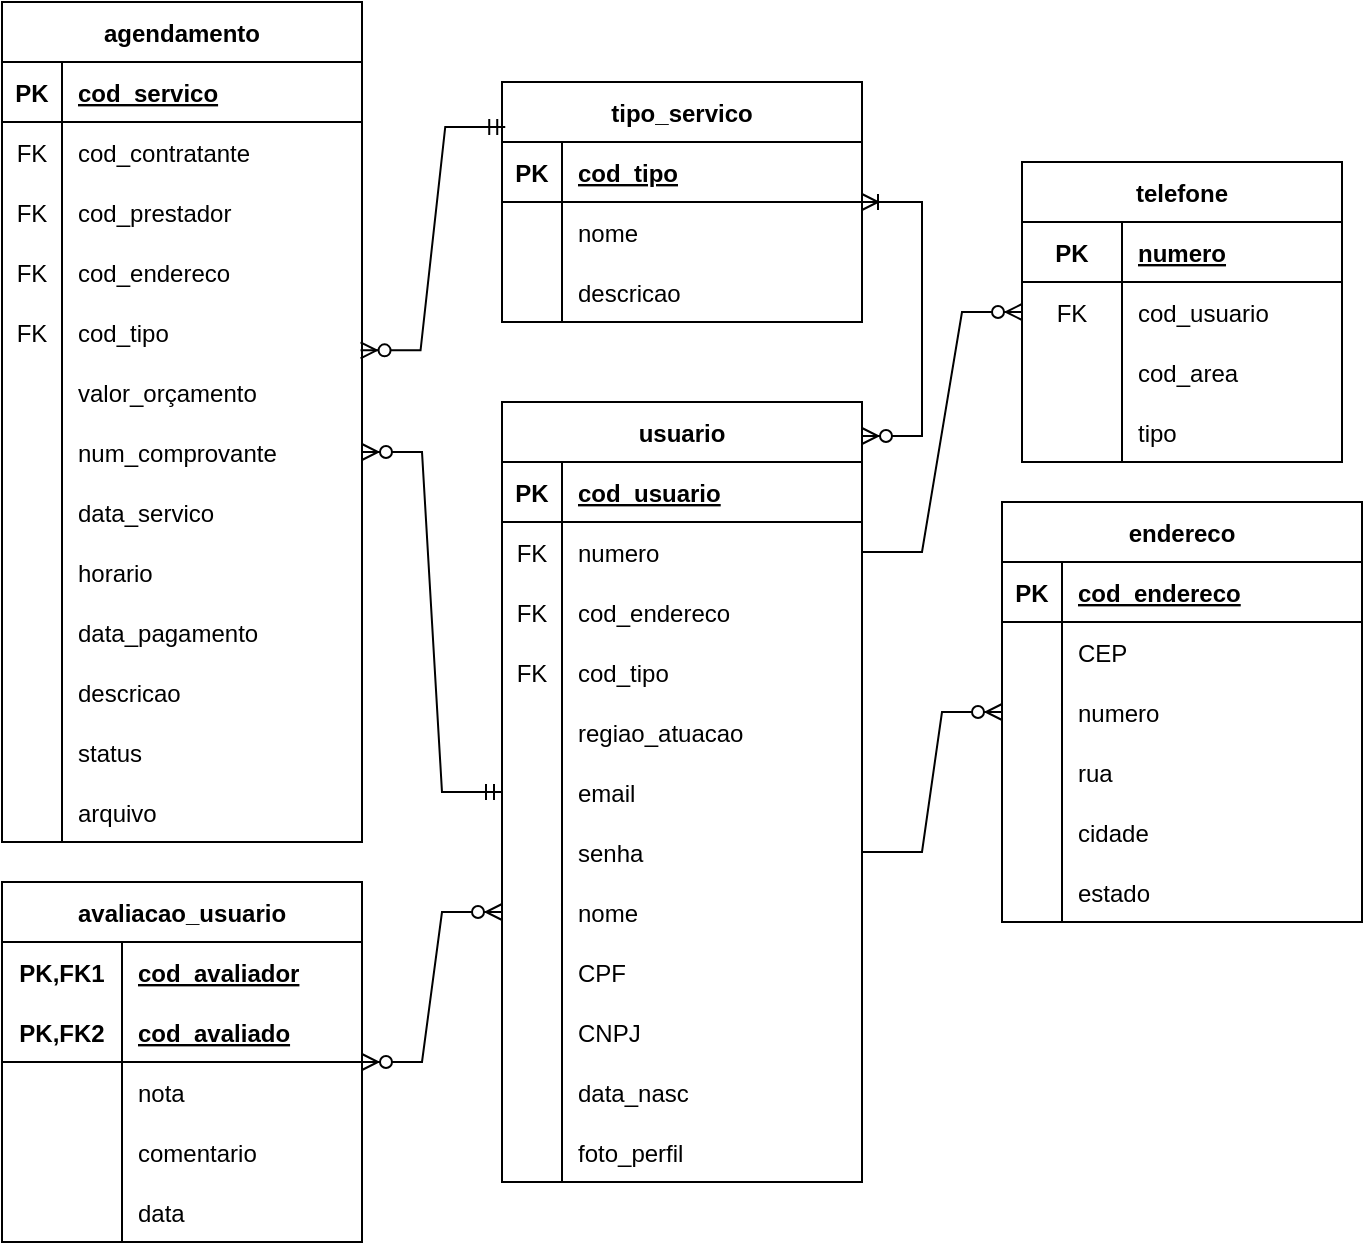 <mxfile version="18.0.0" type="device"><diagram id="b1sKheOsUd1lOZ2wM0m6" name="Page-1"><mxGraphModel dx="827" dy="444" grid="1" gridSize="10" guides="1" tooltips="1" connect="1" arrows="1" fold="1" page="1" pageScale="1" pageWidth="827" pageHeight="1169" math="0" shadow="0"><root><mxCell id="0"/><mxCell id="1" parent="0"/><mxCell id="pniWSD-3qMrDyCypkLPD-97" value="usuario" style="shape=table;startSize=30;container=1;collapsible=1;childLayout=tableLayout;fixedRows=1;rowLines=0;fontStyle=1;align=center;resizeLast=1;" parent="1" vertex="1"><mxGeometry x="290" y="280" width="180" height="390" as="geometry"/></mxCell><mxCell id="pniWSD-3qMrDyCypkLPD-98" value="" style="shape=tableRow;horizontal=0;startSize=0;swimlaneHead=0;swimlaneBody=0;fillColor=none;collapsible=0;dropTarget=0;points=[[0,0.5],[1,0.5]];portConstraint=eastwest;top=0;left=0;right=0;bottom=1;" parent="pniWSD-3qMrDyCypkLPD-97" vertex="1"><mxGeometry y="30" width="180" height="30" as="geometry"/></mxCell><mxCell id="pniWSD-3qMrDyCypkLPD-99" value="PK" style="shape=partialRectangle;connectable=0;fillColor=none;top=0;left=0;bottom=0;right=0;fontStyle=1;overflow=hidden;" parent="pniWSD-3qMrDyCypkLPD-98" vertex="1"><mxGeometry width="30" height="30" as="geometry"><mxRectangle width="30" height="30" as="alternateBounds"/></mxGeometry></mxCell><mxCell id="pniWSD-3qMrDyCypkLPD-100" value="cod_usuario" style="shape=partialRectangle;connectable=0;fillColor=none;top=0;left=0;bottom=0;right=0;align=left;spacingLeft=6;fontStyle=5;overflow=hidden;" parent="pniWSD-3qMrDyCypkLPD-98" vertex="1"><mxGeometry x="30" width="150" height="30" as="geometry"><mxRectangle width="150" height="30" as="alternateBounds"/></mxGeometry></mxCell><mxCell id="-JTJqXgcD60b8W5LfD1--32" value="" style="shape=tableRow;horizontal=0;startSize=0;swimlaneHead=0;swimlaneBody=0;fillColor=none;collapsible=0;dropTarget=0;points=[[0,0.5],[1,0.5]];portConstraint=eastwest;top=0;left=0;right=0;bottom=0;" parent="pniWSD-3qMrDyCypkLPD-97" vertex="1"><mxGeometry y="60" width="180" height="30" as="geometry"/></mxCell><mxCell id="-JTJqXgcD60b8W5LfD1--33" value="FK" style="shape=partialRectangle;connectable=0;fillColor=none;top=0;left=0;bottom=0;right=0;editable=1;overflow=hidden;" parent="-JTJqXgcD60b8W5LfD1--32" vertex="1"><mxGeometry width="30" height="30" as="geometry"><mxRectangle width="30" height="30" as="alternateBounds"/></mxGeometry></mxCell><mxCell id="-JTJqXgcD60b8W5LfD1--34" value="numero" style="shape=partialRectangle;connectable=0;fillColor=none;top=0;left=0;bottom=0;right=0;align=left;spacingLeft=6;overflow=hidden;" parent="-JTJqXgcD60b8W5LfD1--32" vertex="1"><mxGeometry x="30" width="150" height="30" as="geometry"><mxRectangle width="150" height="30" as="alternateBounds"/></mxGeometry></mxCell><mxCell id="-JTJqXgcD60b8W5LfD1--35" value="" style="shape=tableRow;horizontal=0;startSize=0;swimlaneHead=0;swimlaneBody=0;fillColor=none;collapsible=0;dropTarget=0;points=[[0,0.5],[1,0.5]];portConstraint=eastwest;top=0;left=0;right=0;bottom=0;" parent="pniWSD-3qMrDyCypkLPD-97" vertex="1"><mxGeometry y="90" width="180" height="30" as="geometry"/></mxCell><mxCell id="-JTJqXgcD60b8W5LfD1--36" value="FK" style="shape=partialRectangle;connectable=0;fillColor=none;top=0;left=0;bottom=0;right=0;editable=1;overflow=hidden;" parent="-JTJqXgcD60b8W5LfD1--35" vertex="1"><mxGeometry width="30" height="30" as="geometry"><mxRectangle width="30" height="30" as="alternateBounds"/></mxGeometry></mxCell><mxCell id="-JTJqXgcD60b8W5LfD1--37" value="cod_endereco" style="shape=partialRectangle;connectable=0;fillColor=none;top=0;left=0;bottom=0;right=0;align=left;spacingLeft=6;overflow=hidden;" parent="-JTJqXgcD60b8W5LfD1--35" vertex="1"><mxGeometry x="30" width="150" height="30" as="geometry"><mxRectangle width="150" height="30" as="alternateBounds"/></mxGeometry></mxCell><mxCell id="IehGaFI98dNFQbprOIty-49" value="" style="shape=tableRow;horizontal=0;startSize=0;swimlaneHead=0;swimlaneBody=0;fillColor=none;collapsible=0;dropTarget=0;points=[[0,0.5],[1,0.5]];portConstraint=eastwest;top=0;left=0;right=0;bottom=0;" parent="pniWSD-3qMrDyCypkLPD-97" vertex="1"><mxGeometry y="120" width="180" height="30" as="geometry"/></mxCell><mxCell id="IehGaFI98dNFQbprOIty-50" value="FK" style="shape=partialRectangle;connectable=0;fillColor=none;top=0;left=0;bottom=0;right=0;editable=1;overflow=hidden;" parent="IehGaFI98dNFQbprOIty-49" vertex="1"><mxGeometry width="30" height="30" as="geometry"><mxRectangle width="30" height="30" as="alternateBounds"/></mxGeometry></mxCell><mxCell id="IehGaFI98dNFQbprOIty-51" value="cod_tipo" style="shape=partialRectangle;connectable=0;fillColor=none;top=0;left=0;bottom=0;right=0;align=left;spacingLeft=6;overflow=hidden;" parent="IehGaFI98dNFQbprOIty-49" vertex="1"><mxGeometry x="30" width="150" height="30" as="geometry"><mxRectangle width="150" height="30" as="alternateBounds"/></mxGeometry></mxCell><mxCell id="pniWSD-3qMrDyCypkLPD-101" value="" style="shape=tableRow;horizontal=0;startSize=0;swimlaneHead=0;swimlaneBody=0;fillColor=none;collapsible=0;dropTarget=0;points=[[0,0.5],[1,0.5]];portConstraint=eastwest;top=0;left=0;right=0;bottom=0;" parent="pniWSD-3qMrDyCypkLPD-97" vertex="1"><mxGeometry y="150" width="180" height="30" as="geometry"/></mxCell><mxCell id="pniWSD-3qMrDyCypkLPD-102" value="" style="shape=partialRectangle;connectable=0;fillColor=none;top=0;left=0;bottom=0;right=0;editable=1;overflow=hidden;" parent="pniWSD-3qMrDyCypkLPD-101" vertex="1"><mxGeometry width="30" height="30" as="geometry"><mxRectangle width="30" height="30" as="alternateBounds"/></mxGeometry></mxCell><mxCell id="pniWSD-3qMrDyCypkLPD-103" value="regiao_atuacao" style="shape=partialRectangle;connectable=0;fillColor=none;top=0;left=0;bottom=0;right=0;align=left;spacingLeft=6;overflow=hidden;" parent="pniWSD-3qMrDyCypkLPD-101" vertex="1"><mxGeometry x="30" width="150" height="30" as="geometry"><mxRectangle width="150" height="30" as="alternateBounds"/></mxGeometry></mxCell><mxCell id="pniWSD-3qMrDyCypkLPD-104" value="" style="shape=tableRow;horizontal=0;startSize=0;swimlaneHead=0;swimlaneBody=0;fillColor=none;collapsible=0;dropTarget=0;points=[[0,0.5],[1,0.5]];portConstraint=eastwest;top=0;left=0;right=0;bottom=0;" parent="pniWSD-3qMrDyCypkLPD-97" vertex="1"><mxGeometry y="180" width="180" height="30" as="geometry"/></mxCell><mxCell id="pniWSD-3qMrDyCypkLPD-105" value="" style="shape=partialRectangle;connectable=0;fillColor=none;top=0;left=0;bottom=0;right=0;editable=1;overflow=hidden;" parent="pniWSD-3qMrDyCypkLPD-104" vertex="1"><mxGeometry width="30" height="30" as="geometry"><mxRectangle width="30" height="30" as="alternateBounds"/></mxGeometry></mxCell><mxCell id="pniWSD-3qMrDyCypkLPD-106" value="email" style="shape=partialRectangle;connectable=0;fillColor=none;top=0;left=0;bottom=0;right=0;align=left;spacingLeft=6;overflow=hidden;" parent="pniWSD-3qMrDyCypkLPD-104" vertex="1"><mxGeometry x="30" width="150" height="30" as="geometry"><mxRectangle width="150" height="30" as="alternateBounds"/></mxGeometry></mxCell><mxCell id="pniWSD-3qMrDyCypkLPD-107" value="" style="shape=tableRow;horizontal=0;startSize=0;swimlaneHead=0;swimlaneBody=0;fillColor=none;collapsible=0;dropTarget=0;points=[[0,0.5],[1,0.5]];portConstraint=eastwest;top=0;left=0;right=0;bottom=0;" parent="pniWSD-3qMrDyCypkLPD-97" vertex="1"><mxGeometry y="210" width="180" height="30" as="geometry"/></mxCell><mxCell id="pniWSD-3qMrDyCypkLPD-108" value="" style="shape=partialRectangle;connectable=0;fillColor=none;top=0;left=0;bottom=0;right=0;editable=1;overflow=hidden;" parent="pniWSD-3qMrDyCypkLPD-107" vertex="1"><mxGeometry width="30" height="30" as="geometry"><mxRectangle width="30" height="30" as="alternateBounds"/></mxGeometry></mxCell><mxCell id="pniWSD-3qMrDyCypkLPD-109" value="senha" style="shape=partialRectangle;connectable=0;fillColor=none;top=0;left=0;bottom=0;right=0;align=left;spacingLeft=6;overflow=hidden;" parent="pniWSD-3qMrDyCypkLPD-107" vertex="1"><mxGeometry x="30" width="150" height="30" as="geometry"><mxRectangle width="150" height="30" as="alternateBounds"/></mxGeometry></mxCell><mxCell id="-JTJqXgcD60b8W5LfD1--13" value="" style="shape=tableRow;horizontal=0;startSize=0;swimlaneHead=0;swimlaneBody=0;fillColor=none;collapsible=0;dropTarget=0;points=[[0,0.5],[1,0.5]];portConstraint=eastwest;top=0;left=0;right=0;bottom=0;" parent="pniWSD-3qMrDyCypkLPD-97" vertex="1"><mxGeometry y="240" width="180" height="30" as="geometry"/></mxCell><mxCell id="-JTJqXgcD60b8W5LfD1--14" value="" style="shape=partialRectangle;connectable=0;fillColor=none;top=0;left=0;bottom=0;right=0;editable=1;overflow=hidden;" parent="-JTJqXgcD60b8W5LfD1--13" vertex="1"><mxGeometry width="30" height="30" as="geometry"><mxRectangle width="30" height="30" as="alternateBounds"/></mxGeometry></mxCell><mxCell id="-JTJqXgcD60b8W5LfD1--15" value="nome" style="shape=partialRectangle;connectable=0;fillColor=none;top=0;left=0;bottom=0;right=0;align=left;spacingLeft=6;overflow=hidden;" parent="-JTJqXgcD60b8W5LfD1--13" vertex="1"><mxGeometry x="30" width="150" height="30" as="geometry"><mxRectangle width="150" height="30" as="alternateBounds"/></mxGeometry></mxCell><mxCell id="-JTJqXgcD60b8W5LfD1--76" value="" style="shape=tableRow;horizontal=0;startSize=0;swimlaneHead=0;swimlaneBody=0;fillColor=none;collapsible=0;dropTarget=0;points=[[0,0.5],[1,0.5]];portConstraint=eastwest;top=0;left=0;right=0;bottom=0;" parent="pniWSD-3qMrDyCypkLPD-97" vertex="1"><mxGeometry y="270" width="180" height="30" as="geometry"/></mxCell><mxCell id="-JTJqXgcD60b8W5LfD1--77" value="" style="shape=partialRectangle;connectable=0;fillColor=none;top=0;left=0;bottom=0;right=0;editable=1;overflow=hidden;" parent="-JTJqXgcD60b8W5LfD1--76" vertex="1"><mxGeometry width="30" height="30" as="geometry"><mxRectangle width="30" height="30" as="alternateBounds"/></mxGeometry></mxCell><mxCell id="-JTJqXgcD60b8W5LfD1--78" value="CPF" style="shape=partialRectangle;connectable=0;fillColor=none;top=0;left=0;bottom=0;right=0;align=left;spacingLeft=6;overflow=hidden;" parent="-JTJqXgcD60b8W5LfD1--76" vertex="1"><mxGeometry x="30" width="150" height="30" as="geometry"><mxRectangle width="150" height="30" as="alternateBounds"/></mxGeometry></mxCell><mxCell id="-JTJqXgcD60b8W5LfD1--79" value="" style="shape=tableRow;horizontal=0;startSize=0;swimlaneHead=0;swimlaneBody=0;fillColor=none;collapsible=0;dropTarget=0;points=[[0,0.5],[1,0.5]];portConstraint=eastwest;top=0;left=0;right=0;bottom=0;" parent="pniWSD-3qMrDyCypkLPD-97" vertex="1"><mxGeometry y="300" width="180" height="30" as="geometry"/></mxCell><mxCell id="-JTJqXgcD60b8W5LfD1--80" value="" style="shape=partialRectangle;connectable=0;fillColor=none;top=0;left=0;bottom=0;right=0;editable=1;overflow=hidden;" parent="-JTJqXgcD60b8W5LfD1--79" vertex="1"><mxGeometry width="30" height="30" as="geometry"><mxRectangle width="30" height="30" as="alternateBounds"/></mxGeometry></mxCell><mxCell id="-JTJqXgcD60b8W5LfD1--81" value="CNPJ" style="shape=partialRectangle;connectable=0;fillColor=none;top=0;left=0;bottom=0;right=0;align=left;spacingLeft=6;overflow=hidden;" parent="-JTJqXgcD60b8W5LfD1--79" vertex="1"><mxGeometry x="30" width="150" height="30" as="geometry"><mxRectangle width="150" height="30" as="alternateBounds"/></mxGeometry></mxCell><mxCell id="-JTJqXgcD60b8W5LfD1--82" value="" style="shape=tableRow;horizontal=0;startSize=0;swimlaneHead=0;swimlaneBody=0;fillColor=none;collapsible=0;dropTarget=0;points=[[0,0.5],[1,0.5]];portConstraint=eastwest;top=0;left=0;right=0;bottom=0;" parent="pniWSD-3qMrDyCypkLPD-97" vertex="1"><mxGeometry y="330" width="180" height="30" as="geometry"/></mxCell><mxCell id="-JTJqXgcD60b8W5LfD1--83" value="" style="shape=partialRectangle;connectable=0;fillColor=none;top=0;left=0;bottom=0;right=0;editable=1;overflow=hidden;" parent="-JTJqXgcD60b8W5LfD1--82" vertex="1"><mxGeometry width="30" height="30" as="geometry"><mxRectangle width="30" height="30" as="alternateBounds"/></mxGeometry></mxCell><mxCell id="-JTJqXgcD60b8W5LfD1--84" value="data_nasc" style="shape=partialRectangle;connectable=0;fillColor=none;top=0;left=0;bottom=0;right=0;align=left;spacingLeft=6;overflow=hidden;" parent="-JTJqXgcD60b8W5LfD1--82" vertex="1"><mxGeometry x="30" width="150" height="30" as="geometry"><mxRectangle width="150" height="30" as="alternateBounds"/></mxGeometry></mxCell><mxCell id="y5izGC88ZpotwumgVLhw-1" value="" style="shape=tableRow;horizontal=0;startSize=0;swimlaneHead=0;swimlaneBody=0;fillColor=none;collapsible=0;dropTarget=0;points=[[0,0.5],[1,0.5]];portConstraint=eastwest;top=0;left=0;right=0;bottom=0;" vertex="1" parent="pniWSD-3qMrDyCypkLPD-97"><mxGeometry y="360" width="180" height="30" as="geometry"/></mxCell><mxCell id="y5izGC88ZpotwumgVLhw-2" value="" style="shape=partialRectangle;connectable=0;fillColor=none;top=0;left=0;bottom=0;right=0;editable=1;overflow=hidden;" vertex="1" parent="y5izGC88ZpotwumgVLhw-1"><mxGeometry width="30" height="30" as="geometry"><mxRectangle width="30" height="30" as="alternateBounds"/></mxGeometry></mxCell><mxCell id="y5izGC88ZpotwumgVLhw-3" value="foto_perfil" style="shape=partialRectangle;connectable=0;fillColor=none;top=0;left=0;bottom=0;right=0;align=left;spacingLeft=6;overflow=hidden;" vertex="1" parent="y5izGC88ZpotwumgVLhw-1"><mxGeometry x="30" width="150" height="30" as="geometry"><mxRectangle width="150" height="30" as="alternateBounds"/></mxGeometry></mxCell><mxCell id="pniWSD-3qMrDyCypkLPD-111" value="endereco" style="shape=table;startSize=30;container=1;collapsible=1;childLayout=tableLayout;fixedRows=1;rowLines=0;fontStyle=1;align=center;resizeLast=1;" parent="1" vertex="1"><mxGeometry x="540" y="330" width="180" height="210" as="geometry"><mxRectangle x="280" y="160" width="130" height="30" as="alternateBounds"/></mxGeometry></mxCell><mxCell id="pniWSD-3qMrDyCypkLPD-112" value="" style="shape=tableRow;horizontal=0;startSize=0;swimlaneHead=0;swimlaneBody=0;fillColor=none;collapsible=0;dropTarget=0;points=[[0,0.5],[1,0.5]];portConstraint=eastwest;top=0;left=0;right=0;bottom=1;" parent="pniWSD-3qMrDyCypkLPD-111" vertex="1"><mxGeometry y="30" width="180" height="30" as="geometry"/></mxCell><mxCell id="pniWSD-3qMrDyCypkLPD-113" value="PK" style="shape=partialRectangle;connectable=0;fillColor=none;top=0;left=0;bottom=0;right=0;fontStyle=1;overflow=hidden;" parent="pniWSD-3qMrDyCypkLPD-112" vertex="1"><mxGeometry width="30" height="30" as="geometry"><mxRectangle width="30" height="30" as="alternateBounds"/></mxGeometry></mxCell><mxCell id="pniWSD-3qMrDyCypkLPD-114" value="cod_endereco" style="shape=partialRectangle;connectable=0;fillColor=none;top=0;left=0;bottom=0;right=0;align=left;spacingLeft=6;fontStyle=5;overflow=hidden;" parent="pniWSD-3qMrDyCypkLPD-112" vertex="1"><mxGeometry x="30" width="150" height="30" as="geometry"><mxRectangle width="150" height="30" as="alternateBounds"/></mxGeometry></mxCell><mxCell id="pniWSD-3qMrDyCypkLPD-115" value="" style="shape=tableRow;horizontal=0;startSize=0;swimlaneHead=0;swimlaneBody=0;fillColor=none;collapsible=0;dropTarget=0;points=[[0,0.5],[1,0.5]];portConstraint=eastwest;top=0;left=0;right=0;bottom=0;" parent="pniWSD-3qMrDyCypkLPD-111" vertex="1"><mxGeometry y="60" width="180" height="30" as="geometry"/></mxCell><mxCell id="pniWSD-3qMrDyCypkLPD-116" value="" style="shape=partialRectangle;connectable=0;fillColor=none;top=0;left=0;bottom=0;right=0;editable=1;overflow=hidden;" parent="pniWSD-3qMrDyCypkLPD-115" vertex="1"><mxGeometry width="30" height="30" as="geometry"><mxRectangle width="30" height="30" as="alternateBounds"/></mxGeometry></mxCell><mxCell id="pniWSD-3qMrDyCypkLPD-117" value="CEP" style="shape=partialRectangle;connectable=0;fillColor=none;top=0;left=0;bottom=0;right=0;align=left;spacingLeft=6;overflow=hidden;" parent="pniWSD-3qMrDyCypkLPD-115" vertex="1"><mxGeometry x="30" width="150" height="30" as="geometry"><mxRectangle width="150" height="30" as="alternateBounds"/></mxGeometry></mxCell><mxCell id="pniWSD-3qMrDyCypkLPD-118" value="" style="shape=tableRow;horizontal=0;startSize=0;swimlaneHead=0;swimlaneBody=0;fillColor=none;collapsible=0;dropTarget=0;points=[[0,0.5],[1,0.5]];portConstraint=eastwest;top=0;left=0;right=0;bottom=0;" parent="pniWSD-3qMrDyCypkLPD-111" vertex="1"><mxGeometry y="90" width="180" height="30" as="geometry"/></mxCell><mxCell id="pniWSD-3qMrDyCypkLPD-119" value="" style="shape=partialRectangle;connectable=0;fillColor=none;top=0;left=0;bottom=0;right=0;editable=1;overflow=hidden;" parent="pniWSD-3qMrDyCypkLPD-118" vertex="1"><mxGeometry width="30" height="30" as="geometry"><mxRectangle width="30" height="30" as="alternateBounds"/></mxGeometry></mxCell><mxCell id="pniWSD-3qMrDyCypkLPD-120" value="numero" style="shape=partialRectangle;connectable=0;fillColor=none;top=0;left=0;bottom=0;right=0;align=left;spacingLeft=6;overflow=hidden;" parent="pniWSD-3qMrDyCypkLPD-118" vertex="1"><mxGeometry x="30" width="150" height="30" as="geometry"><mxRectangle width="150" height="30" as="alternateBounds"/></mxGeometry></mxCell><mxCell id="pniWSD-3qMrDyCypkLPD-121" value="" style="shape=tableRow;horizontal=0;startSize=0;swimlaneHead=0;swimlaneBody=0;fillColor=none;collapsible=0;dropTarget=0;points=[[0,0.5],[1,0.5]];portConstraint=eastwest;top=0;left=0;right=0;bottom=0;" parent="pniWSD-3qMrDyCypkLPD-111" vertex="1"><mxGeometry y="120" width="180" height="30" as="geometry"/></mxCell><mxCell id="pniWSD-3qMrDyCypkLPD-122" value="" style="shape=partialRectangle;connectable=0;fillColor=none;top=0;left=0;bottom=0;right=0;editable=1;overflow=hidden;" parent="pniWSD-3qMrDyCypkLPD-121" vertex="1"><mxGeometry width="30" height="30" as="geometry"><mxRectangle width="30" height="30" as="alternateBounds"/></mxGeometry></mxCell><mxCell id="pniWSD-3qMrDyCypkLPD-123" value="rua" style="shape=partialRectangle;connectable=0;fillColor=none;top=0;left=0;bottom=0;right=0;align=left;spacingLeft=6;overflow=hidden;" parent="pniWSD-3qMrDyCypkLPD-121" vertex="1"><mxGeometry x="30" width="150" height="30" as="geometry"><mxRectangle width="150" height="30" as="alternateBounds"/></mxGeometry></mxCell><mxCell id="pniWSD-3qMrDyCypkLPD-124" value="" style="shape=tableRow;horizontal=0;startSize=0;swimlaneHead=0;swimlaneBody=0;fillColor=none;collapsible=0;dropTarget=0;points=[[0,0.5],[1,0.5]];portConstraint=eastwest;top=0;left=0;right=0;bottom=0;" parent="pniWSD-3qMrDyCypkLPD-111" vertex="1"><mxGeometry y="150" width="180" height="30" as="geometry"/></mxCell><mxCell id="pniWSD-3qMrDyCypkLPD-125" value="" style="shape=partialRectangle;connectable=0;fillColor=none;top=0;left=0;bottom=0;right=0;editable=1;overflow=hidden;" parent="pniWSD-3qMrDyCypkLPD-124" vertex="1"><mxGeometry width="30" height="30" as="geometry"><mxRectangle width="30" height="30" as="alternateBounds"/></mxGeometry></mxCell><mxCell id="pniWSD-3qMrDyCypkLPD-126" value="cidade" style="shape=partialRectangle;connectable=0;fillColor=none;top=0;left=0;bottom=0;right=0;align=left;spacingLeft=6;overflow=hidden;" parent="pniWSD-3qMrDyCypkLPD-124" vertex="1"><mxGeometry x="30" width="150" height="30" as="geometry"><mxRectangle width="150" height="30" as="alternateBounds"/></mxGeometry></mxCell><mxCell id="pniWSD-3qMrDyCypkLPD-127" value="" style="shape=tableRow;horizontal=0;startSize=0;swimlaneHead=0;swimlaneBody=0;fillColor=none;collapsible=0;dropTarget=0;points=[[0,0.5],[1,0.5]];portConstraint=eastwest;top=0;left=0;right=0;bottom=0;" parent="pniWSD-3qMrDyCypkLPD-111" vertex="1"><mxGeometry y="180" width="180" height="30" as="geometry"/></mxCell><mxCell id="pniWSD-3qMrDyCypkLPD-128" value="" style="shape=partialRectangle;connectable=0;fillColor=none;top=0;left=0;bottom=0;right=0;editable=1;overflow=hidden;" parent="pniWSD-3qMrDyCypkLPD-127" vertex="1"><mxGeometry width="30" height="30" as="geometry"><mxRectangle width="30" height="30" as="alternateBounds"/></mxGeometry></mxCell><mxCell id="pniWSD-3qMrDyCypkLPD-129" value="estado" style="shape=partialRectangle;connectable=0;fillColor=none;top=0;left=0;bottom=0;right=0;align=left;spacingLeft=6;overflow=hidden;" parent="pniWSD-3qMrDyCypkLPD-127" vertex="1"><mxGeometry x="30" width="150" height="30" as="geometry"><mxRectangle width="150" height="30" as="alternateBounds"/></mxGeometry></mxCell><mxCell id="pniWSD-3qMrDyCypkLPD-130" value="telefone" style="shape=table;startSize=30;container=1;collapsible=1;childLayout=tableLayout;fixedRows=1;rowLines=0;fontStyle=1;align=center;resizeLast=1;" parent="1" vertex="1"><mxGeometry x="550" y="160" width="160" height="150" as="geometry"/></mxCell><mxCell id="pniWSD-3qMrDyCypkLPD-131" value="" style="shape=tableRow;horizontal=0;startSize=0;swimlaneHead=0;swimlaneBody=0;fillColor=none;collapsible=0;dropTarget=0;points=[[0,0.5],[1,0.5]];portConstraint=eastwest;top=0;left=0;right=0;bottom=1;" parent="pniWSD-3qMrDyCypkLPD-130" vertex="1"><mxGeometry y="30" width="160" height="30" as="geometry"/></mxCell><mxCell id="pniWSD-3qMrDyCypkLPD-132" value="PK" style="shape=partialRectangle;connectable=0;fillColor=none;top=0;left=0;bottom=0;right=0;fontStyle=1;overflow=hidden;" parent="pniWSD-3qMrDyCypkLPD-131" vertex="1"><mxGeometry width="50" height="30" as="geometry"><mxRectangle width="50" height="30" as="alternateBounds"/></mxGeometry></mxCell><mxCell id="pniWSD-3qMrDyCypkLPD-133" value="numero" style="shape=partialRectangle;connectable=0;fillColor=none;top=0;left=0;bottom=0;right=0;align=left;spacingLeft=6;fontStyle=5;overflow=hidden;" parent="pniWSD-3qMrDyCypkLPD-131" vertex="1"><mxGeometry x="50" width="110" height="30" as="geometry"><mxRectangle width="110" height="30" as="alternateBounds"/></mxGeometry></mxCell><mxCell id="pniWSD-3qMrDyCypkLPD-134" value="" style="shape=tableRow;horizontal=0;startSize=0;swimlaneHead=0;swimlaneBody=0;fillColor=none;collapsible=0;dropTarget=0;points=[[0,0.5],[1,0.5]];portConstraint=eastwest;top=0;left=0;right=0;bottom=0;" parent="pniWSD-3qMrDyCypkLPD-130" vertex="1"><mxGeometry y="60" width="160" height="30" as="geometry"/></mxCell><mxCell id="pniWSD-3qMrDyCypkLPD-135" value="FK" style="shape=partialRectangle;connectable=0;fillColor=none;top=0;left=0;bottom=0;right=0;editable=1;overflow=hidden;" parent="pniWSD-3qMrDyCypkLPD-134" vertex="1"><mxGeometry width="50" height="30" as="geometry"><mxRectangle width="50" height="30" as="alternateBounds"/></mxGeometry></mxCell><mxCell id="pniWSD-3qMrDyCypkLPD-136" value="cod_usuario" style="shape=partialRectangle;connectable=0;fillColor=none;top=0;left=0;bottom=0;right=0;align=left;spacingLeft=6;overflow=hidden;" parent="pniWSD-3qMrDyCypkLPD-134" vertex="1"><mxGeometry x="50" width="110" height="30" as="geometry"><mxRectangle width="110" height="30" as="alternateBounds"/></mxGeometry></mxCell><mxCell id="pniWSD-3qMrDyCypkLPD-137" value="" style="shape=tableRow;horizontal=0;startSize=0;swimlaneHead=0;swimlaneBody=0;fillColor=none;collapsible=0;dropTarget=0;points=[[0,0.5],[1,0.5]];portConstraint=eastwest;top=0;left=0;right=0;bottom=0;" parent="pniWSD-3qMrDyCypkLPD-130" vertex="1"><mxGeometry y="90" width="160" height="30" as="geometry"/></mxCell><mxCell id="pniWSD-3qMrDyCypkLPD-138" value="" style="shape=partialRectangle;connectable=0;fillColor=none;top=0;left=0;bottom=0;right=0;editable=1;overflow=hidden;" parent="pniWSD-3qMrDyCypkLPD-137" vertex="1"><mxGeometry width="50" height="30" as="geometry"><mxRectangle width="50" height="30" as="alternateBounds"/></mxGeometry></mxCell><mxCell id="pniWSD-3qMrDyCypkLPD-139" value="cod_area" style="shape=partialRectangle;connectable=0;fillColor=none;top=0;left=0;bottom=0;right=0;align=left;spacingLeft=6;overflow=hidden;" parent="pniWSD-3qMrDyCypkLPD-137" vertex="1"><mxGeometry x="50" width="110" height="30" as="geometry"><mxRectangle width="110" height="30" as="alternateBounds"/></mxGeometry></mxCell><mxCell id="-JTJqXgcD60b8W5LfD1--29" value="" style="shape=tableRow;horizontal=0;startSize=0;swimlaneHead=0;swimlaneBody=0;fillColor=none;collapsible=0;dropTarget=0;points=[[0,0.5],[1,0.5]];portConstraint=eastwest;top=0;left=0;right=0;bottom=0;" parent="pniWSD-3qMrDyCypkLPD-130" vertex="1"><mxGeometry y="120" width="160" height="30" as="geometry"/></mxCell><mxCell id="-JTJqXgcD60b8W5LfD1--30" value="" style="shape=partialRectangle;connectable=0;fillColor=none;top=0;left=0;bottom=0;right=0;editable=1;overflow=hidden;" parent="-JTJqXgcD60b8W5LfD1--29" vertex="1"><mxGeometry width="50" height="30" as="geometry"><mxRectangle width="50" height="30" as="alternateBounds"/></mxGeometry></mxCell><mxCell id="-JTJqXgcD60b8W5LfD1--31" value="tipo" style="shape=partialRectangle;connectable=0;fillColor=none;top=0;left=0;bottom=0;right=0;align=left;spacingLeft=6;overflow=hidden;" parent="-JTJqXgcD60b8W5LfD1--29" vertex="1"><mxGeometry x="50" width="110" height="30" as="geometry"><mxRectangle width="110" height="30" as="alternateBounds"/></mxGeometry></mxCell><mxCell id="gnLct24lzlntce670p8B-13" value="" style="edgeStyle=entityRelationEdgeStyle;fontSize=12;html=1;endArrow=ERzeroToMany;endFill=1;rounded=0;" parent="1" source="pniWSD-3qMrDyCypkLPD-107" target="pniWSD-3qMrDyCypkLPD-111" edge="1"><mxGeometry width="100" height="100" relative="1" as="geometry"><mxPoint x="450" y="410" as="sourcePoint"/><mxPoint x="550" y="310" as="targetPoint"/></mxGeometry></mxCell><mxCell id="gnLct24lzlntce670p8B-14" value="" style="edgeStyle=entityRelationEdgeStyle;fontSize=12;html=1;endArrow=ERzeroToMany;endFill=1;rounded=0;exitX=1;exitY=0.5;exitDx=0;exitDy=0;" parent="1" source="-JTJqXgcD60b8W5LfD1--32" target="pniWSD-3qMrDyCypkLPD-130" edge="1"><mxGeometry width="100" height="100" relative="1" as="geometry"><mxPoint x="450" y="410" as="sourcePoint"/><mxPoint x="550" y="310" as="targetPoint"/></mxGeometry></mxCell><mxCell id="-JTJqXgcD60b8W5LfD1--57" value="" style="edgeStyle=entityRelationEdgeStyle;fontSize=12;html=1;endArrow=ERzeroToMany;endFill=1;startArrow=ERzeroToMany;rounded=0;" parent="1" source="IehGaFI98dNFQbprOIty-14" target="-JTJqXgcD60b8W5LfD1--13" edge="1"><mxGeometry width="100" height="100" relative="1" as="geometry"><mxPoint x="310" y="450" as="sourcePoint"/><mxPoint x="410" y="350" as="targetPoint"/></mxGeometry></mxCell><mxCell id="pniWSD-3qMrDyCypkLPD-66" value="agendamento" style="shape=table;startSize=30;container=1;collapsible=1;childLayout=tableLayout;fixedRows=1;rowLines=0;fontStyle=1;align=center;resizeLast=1;" parent="1" vertex="1"><mxGeometry x="40" y="80" width="180" height="420" as="geometry"/></mxCell><mxCell id="pniWSD-3qMrDyCypkLPD-67" value="" style="shape=tableRow;horizontal=0;startSize=0;swimlaneHead=0;swimlaneBody=0;fillColor=none;collapsible=0;dropTarget=0;points=[[0,0.5],[1,0.5]];portConstraint=eastwest;top=0;left=0;right=0;bottom=1;" parent="pniWSD-3qMrDyCypkLPD-66" vertex="1"><mxGeometry y="30" width="180" height="30" as="geometry"/></mxCell><mxCell id="pniWSD-3qMrDyCypkLPD-68" value="PK" style="shape=partialRectangle;connectable=0;fillColor=none;top=0;left=0;bottom=0;right=0;fontStyle=1;overflow=hidden;" parent="pniWSD-3qMrDyCypkLPD-67" vertex="1"><mxGeometry width="30" height="30" as="geometry"><mxRectangle width="30" height="30" as="alternateBounds"/></mxGeometry></mxCell><mxCell id="pniWSD-3qMrDyCypkLPD-69" value="cod_servico" style="shape=partialRectangle;connectable=0;fillColor=none;top=0;left=0;bottom=0;right=0;align=left;spacingLeft=6;fontStyle=5;overflow=hidden;" parent="pniWSD-3qMrDyCypkLPD-67" vertex="1"><mxGeometry x="30" width="150" height="30" as="geometry"><mxRectangle width="150" height="30" as="alternateBounds"/></mxGeometry></mxCell><mxCell id="pniWSD-3qMrDyCypkLPD-70" value="" style="shape=tableRow;horizontal=0;startSize=0;swimlaneHead=0;swimlaneBody=0;fillColor=none;collapsible=0;dropTarget=0;points=[[0,0.5],[1,0.5]];portConstraint=eastwest;top=0;left=0;right=0;bottom=0;" parent="pniWSD-3qMrDyCypkLPD-66" vertex="1"><mxGeometry y="60" width="180" height="30" as="geometry"/></mxCell><mxCell id="pniWSD-3qMrDyCypkLPD-71" value="FK" style="shape=partialRectangle;connectable=0;fillColor=none;top=0;left=0;bottom=0;right=0;editable=1;overflow=hidden;" parent="pniWSD-3qMrDyCypkLPD-70" vertex="1"><mxGeometry width="30" height="30" as="geometry"><mxRectangle width="30" height="30" as="alternateBounds"/></mxGeometry></mxCell><mxCell id="pniWSD-3qMrDyCypkLPD-72" value="cod_contratante" style="shape=partialRectangle;connectable=0;fillColor=none;top=0;left=0;bottom=0;right=0;align=left;spacingLeft=6;overflow=hidden;" parent="pniWSD-3qMrDyCypkLPD-70" vertex="1"><mxGeometry x="30" width="150" height="30" as="geometry"><mxRectangle width="150" height="30" as="alternateBounds"/></mxGeometry></mxCell><mxCell id="IehGaFI98dNFQbprOIty-30" value="" style="shape=tableRow;horizontal=0;startSize=0;swimlaneHead=0;swimlaneBody=0;fillColor=none;collapsible=0;dropTarget=0;points=[[0,0.5],[1,0.5]];portConstraint=eastwest;top=0;left=0;right=0;bottom=0;" parent="pniWSD-3qMrDyCypkLPD-66" vertex="1"><mxGeometry y="90" width="180" height="30" as="geometry"/></mxCell><mxCell id="IehGaFI98dNFQbprOIty-31" value="FK" style="shape=partialRectangle;connectable=0;fillColor=none;top=0;left=0;bottom=0;right=0;editable=1;overflow=hidden;" parent="IehGaFI98dNFQbprOIty-30" vertex="1"><mxGeometry width="30" height="30" as="geometry"><mxRectangle width="30" height="30" as="alternateBounds"/></mxGeometry></mxCell><mxCell id="IehGaFI98dNFQbprOIty-32" value="cod_prestador" style="shape=partialRectangle;connectable=0;fillColor=none;top=0;left=0;bottom=0;right=0;align=left;spacingLeft=6;overflow=hidden;" parent="IehGaFI98dNFQbprOIty-30" vertex="1"><mxGeometry x="30" width="150" height="30" as="geometry"><mxRectangle width="150" height="30" as="alternateBounds"/></mxGeometry></mxCell><mxCell id="IehGaFI98dNFQbprOIty-33" value="" style="shape=tableRow;horizontal=0;startSize=0;swimlaneHead=0;swimlaneBody=0;fillColor=none;collapsible=0;dropTarget=0;points=[[0,0.5],[1,0.5]];portConstraint=eastwest;top=0;left=0;right=0;bottom=0;" parent="pniWSD-3qMrDyCypkLPD-66" vertex="1"><mxGeometry y="120" width="180" height="30" as="geometry"/></mxCell><mxCell id="IehGaFI98dNFQbprOIty-34" value="FK" style="shape=partialRectangle;connectable=0;fillColor=none;top=0;left=0;bottom=0;right=0;editable=1;overflow=hidden;" parent="IehGaFI98dNFQbprOIty-33" vertex="1"><mxGeometry width="30" height="30" as="geometry"><mxRectangle width="30" height="30" as="alternateBounds"/></mxGeometry></mxCell><mxCell id="IehGaFI98dNFQbprOIty-35" value="cod_endereco" style="shape=partialRectangle;connectable=0;fillColor=none;top=0;left=0;bottom=0;right=0;align=left;spacingLeft=6;overflow=hidden;" parent="IehGaFI98dNFQbprOIty-33" vertex="1"><mxGeometry x="30" width="150" height="30" as="geometry"><mxRectangle width="150" height="30" as="alternateBounds"/></mxGeometry></mxCell><mxCell id="pniWSD-3qMrDyCypkLPD-169" value="" style="shape=tableRow;horizontal=0;startSize=0;swimlaneHead=0;swimlaneBody=0;fillColor=none;collapsible=0;dropTarget=0;points=[[0,0.5],[1,0.5]];portConstraint=eastwest;top=0;left=0;right=0;bottom=0;" parent="pniWSD-3qMrDyCypkLPD-66" vertex="1"><mxGeometry y="150" width="180" height="30" as="geometry"/></mxCell><mxCell id="pniWSD-3qMrDyCypkLPD-170" value="FK" style="shape=partialRectangle;connectable=0;fillColor=none;top=0;left=0;bottom=0;right=0;editable=1;overflow=hidden;" parent="pniWSD-3qMrDyCypkLPD-169" vertex="1"><mxGeometry width="30" height="30" as="geometry"><mxRectangle width="30" height="30" as="alternateBounds"/></mxGeometry></mxCell><mxCell id="pniWSD-3qMrDyCypkLPD-171" value="cod_tipo" style="shape=partialRectangle;connectable=0;fillColor=none;top=0;left=0;bottom=0;right=0;align=left;spacingLeft=6;overflow=hidden;" parent="pniWSD-3qMrDyCypkLPD-169" vertex="1"><mxGeometry x="30" width="150" height="30" as="geometry"><mxRectangle width="150" height="30" as="alternateBounds"/></mxGeometry></mxCell><mxCell id="pniWSD-3qMrDyCypkLPD-73" value="" style="shape=tableRow;horizontal=0;startSize=0;swimlaneHead=0;swimlaneBody=0;fillColor=none;collapsible=0;dropTarget=0;points=[[0,0.5],[1,0.5]];portConstraint=eastwest;top=0;left=0;right=0;bottom=0;" parent="pniWSD-3qMrDyCypkLPD-66" vertex="1"><mxGeometry y="180" width="180" height="30" as="geometry"/></mxCell><mxCell id="pniWSD-3qMrDyCypkLPD-74" value="" style="shape=partialRectangle;connectable=0;fillColor=none;top=0;left=0;bottom=0;right=0;editable=1;overflow=hidden;" parent="pniWSD-3qMrDyCypkLPD-73" vertex="1"><mxGeometry width="30" height="30" as="geometry"><mxRectangle width="30" height="30" as="alternateBounds"/></mxGeometry></mxCell><mxCell id="pniWSD-3qMrDyCypkLPD-75" value="valor_orçamento" style="shape=partialRectangle;connectable=0;fillColor=none;top=0;left=0;bottom=0;right=0;align=left;spacingLeft=6;overflow=hidden;" parent="pniWSD-3qMrDyCypkLPD-73" vertex="1"><mxGeometry x="30" width="150" height="30" as="geometry"><mxRectangle width="150" height="30" as="alternateBounds"/></mxGeometry></mxCell><mxCell id="pniWSD-3qMrDyCypkLPD-76" value="" style="shape=tableRow;horizontal=0;startSize=0;swimlaneHead=0;swimlaneBody=0;fillColor=none;collapsible=0;dropTarget=0;points=[[0,0.5],[1,0.5]];portConstraint=eastwest;top=0;left=0;right=0;bottom=0;" parent="pniWSD-3qMrDyCypkLPD-66" vertex="1"><mxGeometry y="210" width="180" height="30" as="geometry"/></mxCell><mxCell id="pniWSD-3qMrDyCypkLPD-77" value="" style="shape=partialRectangle;connectable=0;fillColor=none;top=0;left=0;bottom=0;right=0;editable=1;overflow=hidden;" parent="pniWSD-3qMrDyCypkLPD-76" vertex="1"><mxGeometry width="30" height="30" as="geometry"><mxRectangle width="30" height="30" as="alternateBounds"/></mxGeometry></mxCell><mxCell id="pniWSD-3qMrDyCypkLPD-78" value="num_comprovante" style="shape=partialRectangle;connectable=0;fillColor=none;top=0;left=0;bottom=0;right=0;align=left;spacingLeft=6;overflow=hidden;" parent="pniWSD-3qMrDyCypkLPD-76" vertex="1"><mxGeometry x="30" width="150" height="30" as="geometry"><mxRectangle width="150" height="30" as="alternateBounds"/></mxGeometry></mxCell><mxCell id="pniWSD-3qMrDyCypkLPD-79" value="" style="shape=tableRow;horizontal=0;startSize=0;swimlaneHead=0;swimlaneBody=0;fillColor=none;collapsible=0;dropTarget=0;points=[[0,0.5],[1,0.5]];portConstraint=eastwest;top=0;left=0;right=0;bottom=0;" parent="pniWSD-3qMrDyCypkLPD-66" vertex="1"><mxGeometry y="240" width="180" height="30" as="geometry"/></mxCell><mxCell id="pniWSD-3qMrDyCypkLPD-80" value="" style="shape=partialRectangle;connectable=0;fillColor=none;top=0;left=0;bottom=0;right=0;editable=1;overflow=hidden;" parent="pniWSD-3qMrDyCypkLPD-79" vertex="1"><mxGeometry width="30" height="30" as="geometry"><mxRectangle width="30" height="30" as="alternateBounds"/></mxGeometry></mxCell><mxCell id="pniWSD-3qMrDyCypkLPD-81" value="data_servico" style="shape=partialRectangle;connectable=0;fillColor=none;top=0;left=0;bottom=0;right=0;align=left;spacingLeft=6;overflow=hidden;" parent="pniWSD-3qMrDyCypkLPD-79" vertex="1"><mxGeometry x="30" width="150" height="30" as="geometry"><mxRectangle width="150" height="30" as="alternateBounds"/></mxGeometry></mxCell><mxCell id="IehGaFI98dNFQbprOIty-4" value="" style="shape=tableRow;horizontal=0;startSize=0;swimlaneHead=0;swimlaneBody=0;fillColor=none;collapsible=0;dropTarget=0;points=[[0,0.5],[1,0.5]];portConstraint=eastwest;top=0;left=0;right=0;bottom=0;" parent="pniWSD-3qMrDyCypkLPD-66" vertex="1"><mxGeometry y="270" width="180" height="30" as="geometry"/></mxCell><mxCell id="IehGaFI98dNFQbprOIty-5" value="" style="shape=partialRectangle;connectable=0;fillColor=none;top=0;left=0;bottom=0;right=0;editable=1;overflow=hidden;" parent="IehGaFI98dNFQbprOIty-4" vertex="1"><mxGeometry width="30" height="30" as="geometry"><mxRectangle width="30" height="30" as="alternateBounds"/></mxGeometry></mxCell><mxCell id="IehGaFI98dNFQbprOIty-6" value="horario" style="shape=partialRectangle;connectable=0;fillColor=none;top=0;left=0;bottom=0;right=0;align=left;spacingLeft=6;overflow=hidden;" parent="IehGaFI98dNFQbprOIty-4" vertex="1"><mxGeometry x="30" width="150" height="30" as="geometry"><mxRectangle width="150" height="30" as="alternateBounds"/></mxGeometry></mxCell><mxCell id="IehGaFI98dNFQbprOIty-7" value="" style="shape=tableRow;horizontal=0;startSize=0;swimlaneHead=0;swimlaneBody=0;fillColor=none;collapsible=0;dropTarget=0;points=[[0,0.5],[1,0.5]];portConstraint=eastwest;top=0;left=0;right=0;bottom=0;" parent="pniWSD-3qMrDyCypkLPD-66" vertex="1"><mxGeometry y="300" width="180" height="30" as="geometry"/></mxCell><mxCell id="IehGaFI98dNFQbprOIty-8" value="" style="shape=partialRectangle;connectable=0;fillColor=none;top=0;left=0;bottom=0;right=0;editable=1;overflow=hidden;" parent="IehGaFI98dNFQbprOIty-7" vertex="1"><mxGeometry width="30" height="30" as="geometry"><mxRectangle width="30" height="30" as="alternateBounds"/></mxGeometry></mxCell><mxCell id="IehGaFI98dNFQbprOIty-9" value="data_pagamento" style="shape=partialRectangle;connectable=0;fillColor=none;top=0;left=0;bottom=0;right=0;align=left;spacingLeft=6;overflow=hidden;" parent="IehGaFI98dNFQbprOIty-7" vertex="1"><mxGeometry x="30" width="150" height="30" as="geometry"><mxRectangle width="150" height="30" as="alternateBounds"/></mxGeometry></mxCell><mxCell id="pniWSD-3qMrDyCypkLPD-172" value="" style="shape=tableRow;horizontal=0;startSize=0;swimlaneHead=0;swimlaneBody=0;fillColor=none;collapsible=0;dropTarget=0;points=[[0,0.5],[1,0.5]];portConstraint=eastwest;top=0;left=0;right=0;bottom=0;" parent="pniWSD-3qMrDyCypkLPD-66" vertex="1"><mxGeometry y="330" width="180" height="30" as="geometry"/></mxCell><mxCell id="pniWSD-3qMrDyCypkLPD-173" value="" style="shape=partialRectangle;connectable=0;fillColor=none;top=0;left=0;bottom=0;right=0;editable=1;overflow=hidden;" parent="pniWSD-3qMrDyCypkLPD-172" vertex="1"><mxGeometry width="30" height="30" as="geometry"><mxRectangle width="30" height="30" as="alternateBounds"/></mxGeometry></mxCell><mxCell id="pniWSD-3qMrDyCypkLPD-174" value="descricao" style="shape=partialRectangle;connectable=0;fillColor=none;top=0;left=0;bottom=0;right=0;align=left;spacingLeft=6;overflow=hidden;" parent="pniWSD-3qMrDyCypkLPD-172" vertex="1"><mxGeometry x="30" width="150" height="30" as="geometry"><mxRectangle width="150" height="30" as="alternateBounds"/></mxGeometry></mxCell><mxCell id="-JTJqXgcD60b8W5LfD1--7" value="" style="shape=tableRow;horizontal=0;startSize=0;swimlaneHead=0;swimlaneBody=0;fillColor=none;collapsible=0;dropTarget=0;points=[[0,0.5],[1,0.5]];portConstraint=eastwest;top=0;left=0;right=0;bottom=0;" parent="pniWSD-3qMrDyCypkLPD-66" vertex="1"><mxGeometry y="360" width="180" height="30" as="geometry"/></mxCell><mxCell id="-JTJqXgcD60b8W5LfD1--8" value="" style="shape=partialRectangle;connectable=0;fillColor=none;top=0;left=0;bottom=0;right=0;editable=1;overflow=hidden;" parent="-JTJqXgcD60b8W5LfD1--7" vertex="1"><mxGeometry width="30" height="30" as="geometry"><mxRectangle width="30" height="30" as="alternateBounds"/></mxGeometry></mxCell><mxCell id="-JTJqXgcD60b8W5LfD1--9" value="status" style="shape=partialRectangle;connectable=0;fillColor=none;top=0;left=0;bottom=0;right=0;align=left;spacingLeft=6;overflow=hidden;" parent="-JTJqXgcD60b8W5LfD1--7" vertex="1"><mxGeometry x="30" width="150" height="30" as="geometry"><mxRectangle width="150" height="30" as="alternateBounds"/></mxGeometry></mxCell><mxCell id="IehGaFI98dNFQbprOIty-1" value="" style="shape=tableRow;horizontal=0;startSize=0;swimlaneHead=0;swimlaneBody=0;fillColor=none;collapsible=0;dropTarget=0;points=[[0,0.5],[1,0.5]];portConstraint=eastwest;top=0;left=0;right=0;bottom=0;" parent="pniWSD-3qMrDyCypkLPD-66" vertex="1"><mxGeometry y="390" width="180" height="30" as="geometry"/></mxCell><mxCell id="IehGaFI98dNFQbprOIty-2" value="" style="shape=partialRectangle;connectable=0;fillColor=none;top=0;left=0;bottom=0;right=0;editable=1;overflow=hidden;" parent="IehGaFI98dNFQbprOIty-1" vertex="1"><mxGeometry width="30" height="30" as="geometry"><mxRectangle width="30" height="30" as="alternateBounds"/></mxGeometry></mxCell><mxCell id="IehGaFI98dNFQbprOIty-3" value="arquivo" style="shape=partialRectangle;connectable=0;fillColor=none;top=0;left=0;bottom=0;right=0;align=left;spacingLeft=6;overflow=hidden;" parent="IehGaFI98dNFQbprOIty-1" vertex="1"><mxGeometry x="30" width="150" height="30" as="geometry"><mxRectangle width="150" height="30" as="alternateBounds"/></mxGeometry></mxCell><mxCell id="IehGaFI98dNFQbprOIty-14" value="avaliacao_usuario" style="shape=table;startSize=30;container=1;collapsible=1;childLayout=tableLayout;fixedRows=1;rowLines=0;fontStyle=1;align=center;resizeLast=1;" parent="1" vertex="1"><mxGeometry x="40" y="520" width="180" height="180" as="geometry"/></mxCell><mxCell id="IehGaFI98dNFQbprOIty-15" value="" style="shape=tableRow;horizontal=0;startSize=0;swimlaneHead=0;swimlaneBody=0;fillColor=none;collapsible=0;dropTarget=0;points=[[0,0.5],[1,0.5]];portConstraint=eastwest;top=0;left=0;right=0;bottom=0;" parent="IehGaFI98dNFQbprOIty-14" vertex="1"><mxGeometry y="30" width="180" height="30" as="geometry"/></mxCell><mxCell id="IehGaFI98dNFQbprOIty-16" value="PK,FK1" style="shape=partialRectangle;connectable=0;fillColor=none;top=0;left=0;bottom=0;right=0;fontStyle=1;overflow=hidden;" parent="IehGaFI98dNFQbprOIty-15" vertex="1"><mxGeometry width="60" height="30" as="geometry"><mxRectangle width="60" height="30" as="alternateBounds"/></mxGeometry></mxCell><mxCell id="IehGaFI98dNFQbprOIty-17" value="cod_avaliador" style="shape=partialRectangle;connectable=0;fillColor=none;top=0;left=0;bottom=0;right=0;align=left;spacingLeft=6;fontStyle=5;overflow=hidden;" parent="IehGaFI98dNFQbprOIty-15" vertex="1"><mxGeometry x="60" width="120" height="30" as="geometry"><mxRectangle width="120" height="30" as="alternateBounds"/></mxGeometry></mxCell><mxCell id="IehGaFI98dNFQbprOIty-18" value="" style="shape=tableRow;horizontal=0;startSize=0;swimlaneHead=0;swimlaneBody=0;fillColor=none;collapsible=0;dropTarget=0;points=[[0,0.5],[1,0.5]];portConstraint=eastwest;top=0;left=0;right=0;bottom=1;" parent="IehGaFI98dNFQbprOIty-14" vertex="1"><mxGeometry y="60" width="180" height="30" as="geometry"/></mxCell><mxCell id="IehGaFI98dNFQbprOIty-19" value="PK,FK2" style="shape=partialRectangle;connectable=0;fillColor=none;top=0;left=0;bottom=0;right=0;fontStyle=1;overflow=hidden;" parent="IehGaFI98dNFQbprOIty-18" vertex="1"><mxGeometry width="60" height="30" as="geometry"><mxRectangle width="60" height="30" as="alternateBounds"/></mxGeometry></mxCell><mxCell id="IehGaFI98dNFQbprOIty-20" value="cod_avaliado" style="shape=partialRectangle;connectable=0;fillColor=none;top=0;left=0;bottom=0;right=0;align=left;spacingLeft=6;fontStyle=5;overflow=hidden;" parent="IehGaFI98dNFQbprOIty-18" vertex="1"><mxGeometry x="60" width="120" height="30" as="geometry"><mxRectangle width="120" height="30" as="alternateBounds"/></mxGeometry></mxCell><mxCell id="IehGaFI98dNFQbprOIty-21" value="" style="shape=tableRow;horizontal=0;startSize=0;swimlaneHead=0;swimlaneBody=0;fillColor=none;collapsible=0;dropTarget=0;points=[[0,0.5],[1,0.5]];portConstraint=eastwest;top=0;left=0;right=0;bottom=0;" parent="IehGaFI98dNFQbprOIty-14" vertex="1"><mxGeometry y="90" width="180" height="30" as="geometry"/></mxCell><mxCell id="IehGaFI98dNFQbprOIty-22" value="" style="shape=partialRectangle;connectable=0;fillColor=none;top=0;left=0;bottom=0;right=0;editable=1;overflow=hidden;" parent="IehGaFI98dNFQbprOIty-21" vertex="1"><mxGeometry width="60" height="30" as="geometry"><mxRectangle width="60" height="30" as="alternateBounds"/></mxGeometry></mxCell><mxCell id="IehGaFI98dNFQbprOIty-23" value="nota" style="shape=partialRectangle;connectable=0;fillColor=none;top=0;left=0;bottom=0;right=0;align=left;spacingLeft=6;overflow=hidden;" parent="IehGaFI98dNFQbprOIty-21" vertex="1"><mxGeometry x="60" width="120" height="30" as="geometry"><mxRectangle width="120" height="30" as="alternateBounds"/></mxGeometry></mxCell><mxCell id="IehGaFI98dNFQbprOIty-24" value="" style="shape=tableRow;horizontal=0;startSize=0;swimlaneHead=0;swimlaneBody=0;fillColor=none;collapsible=0;dropTarget=0;points=[[0,0.5],[1,0.5]];portConstraint=eastwest;top=0;left=0;right=0;bottom=0;" parent="IehGaFI98dNFQbprOIty-14" vertex="1"><mxGeometry y="120" width="180" height="30" as="geometry"/></mxCell><mxCell id="IehGaFI98dNFQbprOIty-25" value="" style="shape=partialRectangle;connectable=0;fillColor=none;top=0;left=0;bottom=0;right=0;editable=1;overflow=hidden;" parent="IehGaFI98dNFQbprOIty-24" vertex="1"><mxGeometry width="60" height="30" as="geometry"><mxRectangle width="60" height="30" as="alternateBounds"/></mxGeometry></mxCell><mxCell id="IehGaFI98dNFQbprOIty-26" value="comentario" style="shape=partialRectangle;connectable=0;fillColor=none;top=0;left=0;bottom=0;right=0;align=left;spacingLeft=6;overflow=hidden;" parent="IehGaFI98dNFQbprOIty-24" vertex="1"><mxGeometry x="60" width="120" height="30" as="geometry"><mxRectangle width="120" height="30" as="alternateBounds"/></mxGeometry></mxCell><mxCell id="IehGaFI98dNFQbprOIty-27" value="" style="shape=tableRow;horizontal=0;startSize=0;swimlaneHead=0;swimlaneBody=0;fillColor=none;collapsible=0;dropTarget=0;points=[[0,0.5],[1,0.5]];portConstraint=eastwest;top=0;left=0;right=0;bottom=0;" parent="IehGaFI98dNFQbprOIty-14" vertex="1"><mxGeometry y="150" width="180" height="30" as="geometry"/></mxCell><mxCell id="IehGaFI98dNFQbprOIty-28" value="" style="shape=partialRectangle;connectable=0;fillColor=none;top=0;left=0;bottom=0;right=0;editable=1;overflow=hidden;" parent="IehGaFI98dNFQbprOIty-27" vertex="1"><mxGeometry width="60" height="30" as="geometry"><mxRectangle width="60" height="30" as="alternateBounds"/></mxGeometry></mxCell><mxCell id="IehGaFI98dNFQbprOIty-29" value="data" style="shape=partialRectangle;connectable=0;fillColor=none;top=0;left=0;bottom=0;right=0;align=left;spacingLeft=6;overflow=hidden;" parent="IehGaFI98dNFQbprOIty-27" vertex="1"><mxGeometry x="60" width="120" height="30" as="geometry"><mxRectangle width="120" height="30" as="alternateBounds"/></mxGeometry></mxCell><mxCell id="IehGaFI98dNFQbprOIty-36" value="tipo_servico" style="shape=table;startSize=30;container=1;collapsible=1;childLayout=tableLayout;fixedRows=1;rowLines=0;fontStyle=1;align=center;resizeLast=1;" parent="1" vertex="1"><mxGeometry x="290" y="120" width="180" height="120" as="geometry"/></mxCell><mxCell id="IehGaFI98dNFQbprOIty-37" value="" style="shape=tableRow;horizontal=0;startSize=0;swimlaneHead=0;swimlaneBody=0;fillColor=none;collapsible=0;dropTarget=0;points=[[0,0.5],[1,0.5]];portConstraint=eastwest;top=0;left=0;right=0;bottom=1;" parent="IehGaFI98dNFQbprOIty-36" vertex="1"><mxGeometry y="30" width="180" height="30" as="geometry"/></mxCell><mxCell id="IehGaFI98dNFQbprOIty-38" value="PK" style="shape=partialRectangle;connectable=0;fillColor=none;top=0;left=0;bottom=0;right=0;fontStyle=1;overflow=hidden;" parent="IehGaFI98dNFQbprOIty-37" vertex="1"><mxGeometry width="30.0" height="30" as="geometry"><mxRectangle width="30.0" height="30" as="alternateBounds"/></mxGeometry></mxCell><mxCell id="IehGaFI98dNFQbprOIty-39" value="cod_tipo" style="shape=partialRectangle;connectable=0;fillColor=none;top=0;left=0;bottom=0;right=0;align=left;spacingLeft=6;fontStyle=5;overflow=hidden;" parent="IehGaFI98dNFQbprOIty-37" vertex="1"><mxGeometry x="30.0" width="150.0" height="30" as="geometry"><mxRectangle width="150.0" height="30" as="alternateBounds"/></mxGeometry></mxCell><mxCell id="IehGaFI98dNFQbprOIty-40" value="" style="shape=tableRow;horizontal=0;startSize=0;swimlaneHead=0;swimlaneBody=0;fillColor=none;collapsible=0;dropTarget=0;points=[[0,0.5],[1,0.5]];portConstraint=eastwest;top=0;left=0;right=0;bottom=0;" parent="IehGaFI98dNFQbprOIty-36" vertex="1"><mxGeometry y="60" width="180" height="30" as="geometry"/></mxCell><mxCell id="IehGaFI98dNFQbprOIty-41" value="" style="shape=partialRectangle;connectable=0;fillColor=none;top=0;left=0;bottom=0;right=0;editable=1;overflow=hidden;" parent="IehGaFI98dNFQbprOIty-40" vertex="1"><mxGeometry width="30.0" height="30" as="geometry"><mxRectangle width="30.0" height="30" as="alternateBounds"/></mxGeometry></mxCell><mxCell id="IehGaFI98dNFQbprOIty-42" value="nome" style="shape=partialRectangle;connectable=0;fillColor=none;top=0;left=0;bottom=0;right=0;align=left;spacingLeft=6;overflow=hidden;" parent="IehGaFI98dNFQbprOIty-40" vertex="1"><mxGeometry x="30.0" width="150.0" height="30" as="geometry"><mxRectangle width="150.0" height="30" as="alternateBounds"/></mxGeometry></mxCell><mxCell id="IehGaFI98dNFQbprOIty-43" value="" style="shape=tableRow;horizontal=0;startSize=0;swimlaneHead=0;swimlaneBody=0;fillColor=none;collapsible=0;dropTarget=0;points=[[0,0.5],[1,0.5]];portConstraint=eastwest;top=0;left=0;right=0;bottom=0;" parent="IehGaFI98dNFQbprOIty-36" vertex="1"><mxGeometry y="90" width="180" height="30" as="geometry"/></mxCell><mxCell id="IehGaFI98dNFQbprOIty-44" value="" style="shape=partialRectangle;connectable=0;fillColor=none;top=0;left=0;bottom=0;right=0;editable=1;overflow=hidden;" parent="IehGaFI98dNFQbprOIty-43" vertex="1"><mxGeometry width="30.0" height="30" as="geometry"><mxRectangle width="30.0" height="30" as="alternateBounds"/></mxGeometry></mxCell><mxCell id="IehGaFI98dNFQbprOIty-45" value="descricao" style="shape=partialRectangle;connectable=0;fillColor=none;top=0;left=0;bottom=0;right=0;align=left;spacingLeft=6;overflow=hidden;" parent="IehGaFI98dNFQbprOIty-43" vertex="1"><mxGeometry x="30.0" width="150.0" height="30" as="geometry"><mxRectangle width="150.0" height="30" as="alternateBounds"/></mxGeometry></mxCell><mxCell id="IehGaFI98dNFQbprOIty-53" value="" style="edgeStyle=entityRelationEdgeStyle;fontSize=12;html=1;endArrow=ERoneToMany;startArrow=ERzeroToMany;rounded=0;" parent="1" target="IehGaFI98dNFQbprOIty-36" edge="1"><mxGeometry width="100" height="100" relative="1" as="geometry"><mxPoint x="470" y="297" as="sourcePoint"/><mxPoint x="420" y="270" as="targetPoint"/></mxGeometry></mxCell><mxCell id="IehGaFI98dNFQbprOIty-54" value="" style="edgeStyle=entityRelationEdgeStyle;fontSize=12;html=1;endArrow=ERzeroToMany;startArrow=ERmandOne;rounded=0;exitX=0.009;exitY=0.187;exitDx=0;exitDy=0;exitPerimeter=0;entryX=0.996;entryY=0.806;entryDx=0;entryDy=0;entryPerimeter=0;" parent="1" source="IehGaFI98dNFQbprOIty-36" target="pniWSD-3qMrDyCypkLPD-169" edge="1"><mxGeometry width="100" height="100" relative="1" as="geometry"><mxPoint x="290" y="370" as="sourcePoint"/><mxPoint x="390" y="270" as="targetPoint"/></mxGeometry></mxCell><mxCell id="IehGaFI98dNFQbprOIty-58" value="" style="edgeStyle=entityRelationEdgeStyle;fontSize=12;html=1;endArrow=ERzeroToMany;startArrow=ERmandOne;rounded=0;entryX=1;entryY=0.5;entryDx=0;entryDy=0;" parent="1" source="pniWSD-3qMrDyCypkLPD-97" target="pniWSD-3qMrDyCypkLPD-76" edge="1"><mxGeometry width="100" height="100" relative="1" as="geometry"><mxPoint x="271.62" y="152.44" as="sourcePoint"/><mxPoint x="79.28" y="224.18" as="targetPoint"/></mxGeometry></mxCell></root></mxGraphModel></diagram></mxfile>